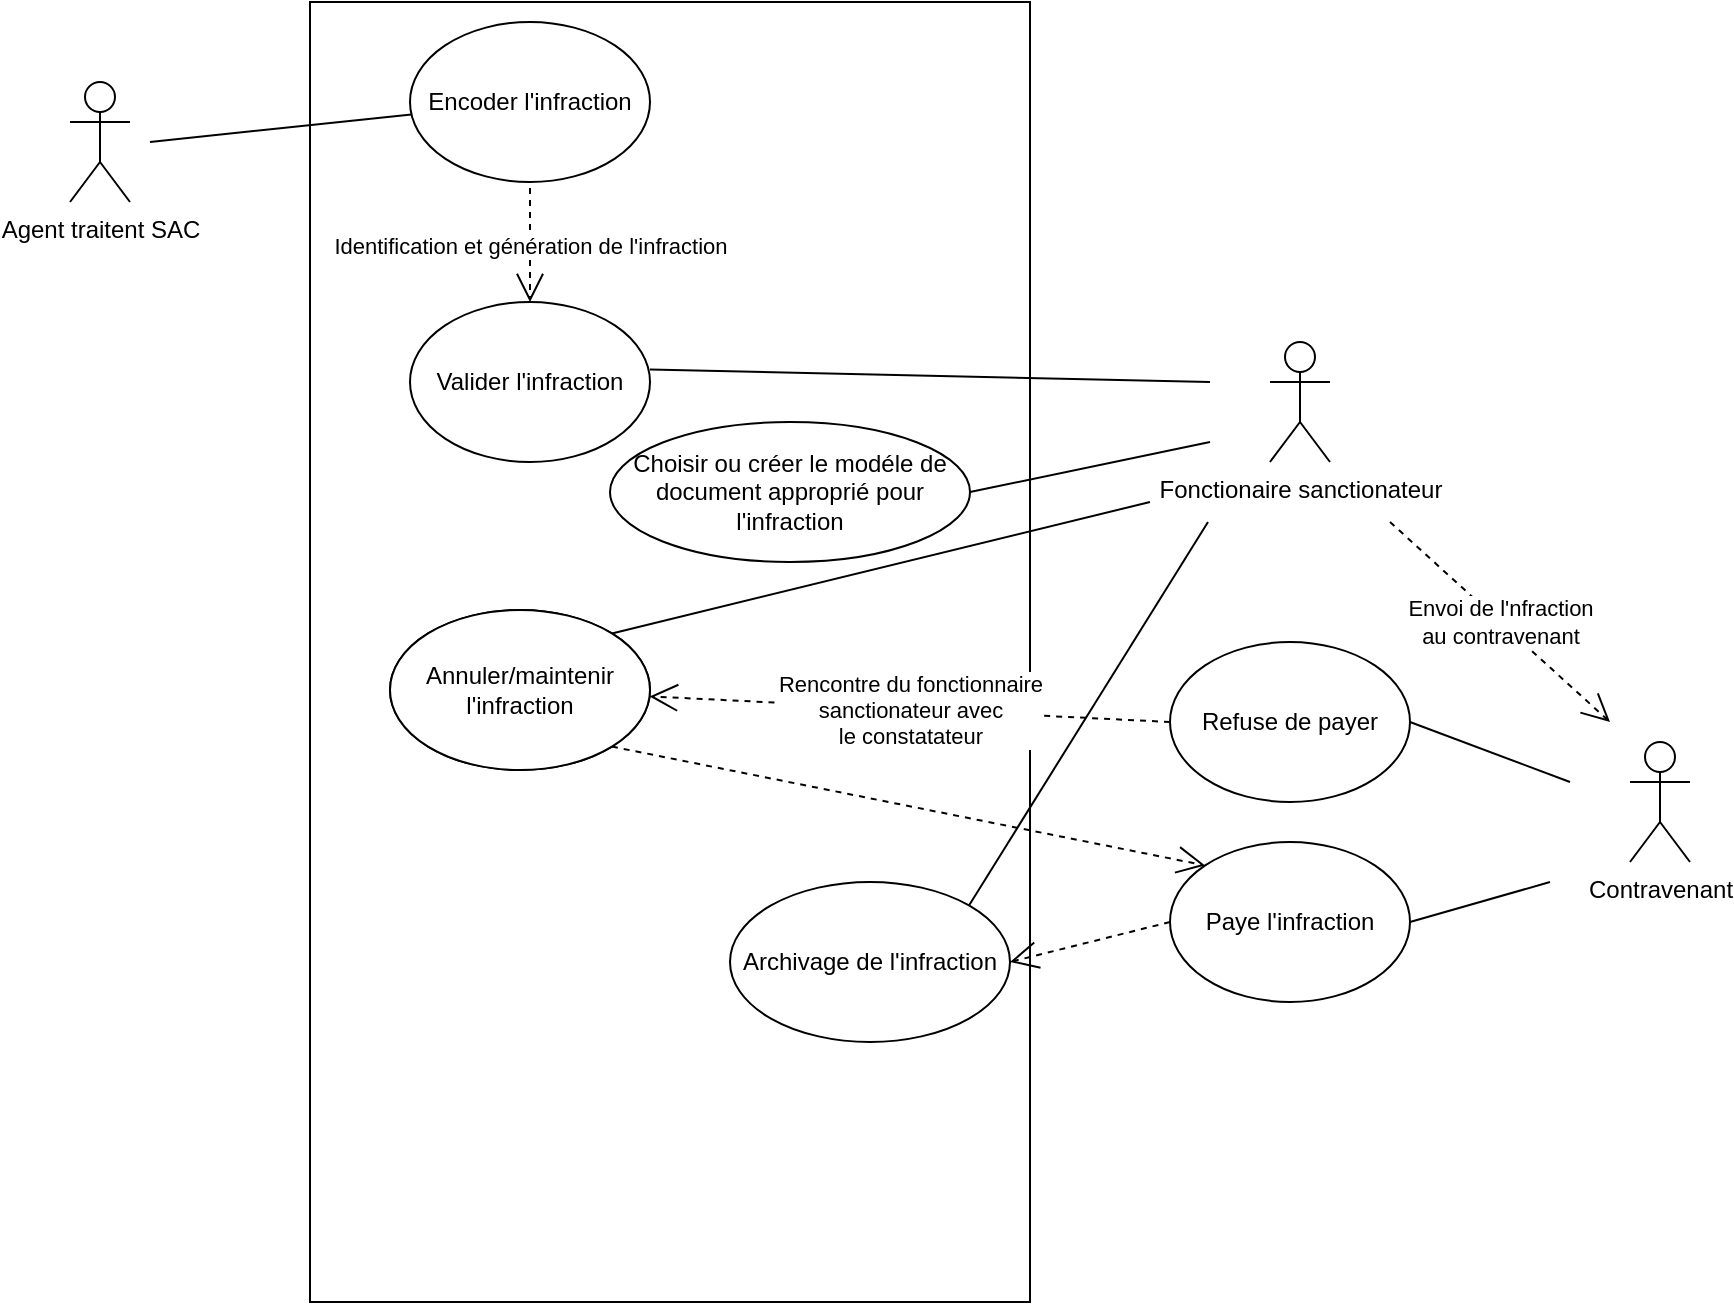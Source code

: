 <mxfile version="14.0.1" type="device"><diagram id="vqWLmbfG7zDpPXQGpx2R" name="Page-1"><mxGraphModel dx="1296" dy="741" grid="1" gridSize="10" guides="1" tooltips="1" connect="1" arrows="1" fold="1" page="1" pageScale="1" pageWidth="1169" pageHeight="827" math="0" shadow="0"><root><mxCell id="0"/><mxCell id="1" parent="0"/><mxCell id="i9TSKDWr_k6TBHocsImc-1" value="" style="rounded=0;whiteSpace=wrap;html=1;" parent="1" vertex="1"><mxGeometry x="250" y="30" width="360" height="650" as="geometry"/></mxCell><mxCell id="i9TSKDWr_k6TBHocsImc-2" value="Agent traitent SAC" style="shape=umlActor;verticalLabelPosition=bottom;verticalAlign=top;html=1;outlineConnect=0;" parent="1" vertex="1"><mxGeometry x="130" y="70" width="30" height="60" as="geometry"/></mxCell><mxCell id="i9TSKDWr_k6TBHocsImc-3" value="Contravenant" style="shape=umlActor;verticalLabelPosition=bottom;verticalAlign=top;html=1;outlineConnect=0;" parent="1" vertex="1"><mxGeometry x="910" y="400" width="30" height="60" as="geometry"/></mxCell><mxCell id="i9TSKDWr_k6TBHocsImc-6" value="Encoder l'infraction" style="ellipse;whiteSpace=wrap;html=1;" parent="1" vertex="1"><mxGeometry x="300" y="40" width="120" height="80" as="geometry"/></mxCell><mxCell id="i9TSKDWr_k6TBHocsImc-7" value="Valider l'infraction" style="ellipse;whiteSpace=wrap;html=1;" parent="1" vertex="1"><mxGeometry x="300" y="180" width="120" height="80" as="geometry"/></mxCell><mxCell id="-g8Fjo0KSN_tx2LibY1o-1" value="Choisir ou créer le modéle de document approprié pour l'infraction" style="ellipse;whiteSpace=wrap;html=1;" vertex="1" parent="1"><mxGeometry x="400" y="240" width="180" height="70" as="geometry"/></mxCell><mxCell id="-g8Fjo0KSN_tx2LibY1o-2" value="Identification et génération de l'infraction" style="endArrow=open;endSize=12;dashed=1;html=1;" edge="1" parent="1" target="i9TSKDWr_k6TBHocsImc-7"><mxGeometry width="160" relative="1" as="geometry"><mxPoint x="360" y="123" as="sourcePoint"/><mxPoint x="500" y="140" as="targetPoint"/></mxGeometry></mxCell><mxCell id="-g8Fjo0KSN_tx2LibY1o-5" value="" style="endArrow=none;html=1;" edge="1" parent="1" target="i9TSKDWr_k6TBHocsImc-6"><mxGeometry width="50" height="50" relative="1" as="geometry"><mxPoint x="170" y="100" as="sourcePoint"/><mxPoint x="230" y="60" as="targetPoint"/></mxGeometry></mxCell><mxCell id="-g8Fjo0KSN_tx2LibY1o-6" value="" style="endArrow=none;html=1;exitX=1;exitY=0.422;exitDx=0;exitDy=0;exitPerimeter=0;" edge="1" parent="1" source="i9TSKDWr_k6TBHocsImc-7"><mxGeometry width="50" height="50" relative="1" as="geometry"><mxPoint x="555" y="203.76" as="sourcePoint"/><mxPoint x="700" y="220" as="targetPoint"/></mxGeometry></mxCell><mxCell id="-g8Fjo0KSN_tx2LibY1o-7" value="" style="endArrow=none;html=1;exitX=1;exitY=0.5;exitDx=0;exitDy=0;" edge="1" parent="1" source="-g8Fjo0KSN_tx2LibY1o-1"><mxGeometry width="50" height="50" relative="1" as="geometry"><mxPoint x="570" y="313.76" as="sourcePoint"/><mxPoint x="700" y="250" as="targetPoint"/></mxGeometry></mxCell><mxCell id="-g8Fjo0KSN_tx2LibY1o-8" value="Annuler/maintenir l'infraction" style="ellipse;whiteSpace=wrap;html=1;" vertex="1" parent="1"><mxGeometry x="290" y="334" width="130" height="80" as="geometry"/></mxCell><mxCell id="-g8Fjo0KSN_tx2LibY1o-9" value="Paye l'infraction" style="ellipse;whiteSpace=wrap;html=1;" vertex="1" parent="1"><mxGeometry x="680" y="450" width="120" height="80" as="geometry"/></mxCell><mxCell id="-g8Fjo0KSN_tx2LibY1o-13" value="Fonctionaire sanctionateur" style="shape=umlActor;verticalLabelPosition=bottom;verticalAlign=top;html=1;outlineConnect=0;" vertex="1" parent="1"><mxGeometry x="730" y="200" width="30" height="60" as="geometry"/></mxCell><mxCell id="-g8Fjo0KSN_tx2LibY1o-14" value="&lt;div&gt;Envoi de l'nfraction&lt;/div&gt;&lt;div&gt;au contravenant&lt;/div&gt;" style="endArrow=open;endSize=12;dashed=1;html=1;" edge="1" parent="1"><mxGeometry width="160" relative="1" as="geometry"><mxPoint x="790" y="290" as="sourcePoint"/><mxPoint x="900" y="390" as="targetPoint"/></mxGeometry></mxCell><mxCell id="-g8Fjo0KSN_tx2LibY1o-15" value="" style="endArrow=none;html=1;exitX=1;exitY=0.5;exitDx=0;exitDy=0;" edge="1" parent="1" source="-g8Fjo0KSN_tx2LibY1o-9"><mxGeometry width="50" height="50" relative="1" as="geometry"><mxPoint x="820" y="368.76" as="sourcePoint"/><mxPoint x="870" y="470" as="targetPoint"/></mxGeometry></mxCell><mxCell id="-g8Fjo0KSN_tx2LibY1o-16" value="Refuse de payer" style="ellipse;whiteSpace=wrap;html=1;" vertex="1" parent="1"><mxGeometry x="680" y="350" width="120" height="80" as="geometry"/></mxCell><mxCell id="-g8Fjo0KSN_tx2LibY1o-17" value="" style="endArrow=none;html=1;exitX=1;exitY=0.5;exitDx=0;exitDy=0;" edge="1" parent="1" source="-g8Fjo0KSN_tx2LibY1o-16"><mxGeometry width="50" height="50" relative="1" as="geometry"><mxPoint x="805" y="510" as="sourcePoint"/><mxPoint x="880" y="420" as="targetPoint"/></mxGeometry></mxCell><mxCell id="-g8Fjo0KSN_tx2LibY1o-19" value="" style="endArrow=none;html=1;exitX=1;exitY=0;exitDx=0;exitDy=0;" edge="1" parent="1" source="-g8Fjo0KSN_tx2LibY1o-8"><mxGeometry width="50" height="50" relative="1" as="geometry"><mxPoint x="578.269" y="351.078" as="sourcePoint"/><mxPoint x="670" y="280" as="targetPoint"/></mxGeometry></mxCell><mxCell id="-g8Fjo0KSN_tx2LibY1o-20" value="&lt;div&gt;Rencontre du fonctionnaire&lt;/div&gt;&lt;div&gt;sanctionateur avec &lt;br&gt;&lt;/div&gt;&lt;div&gt;le constatateur&lt;br&gt;&lt;/div&gt;" style="endArrow=open;endSize=12;dashed=1;html=1;exitX=0;exitY=0.5;exitDx=0;exitDy=0;" edge="1" parent="1" source="-g8Fjo0KSN_tx2LibY1o-16" target="-g8Fjo0KSN_tx2LibY1o-8"><mxGeometry width="160" relative="1" as="geometry"><mxPoint x="650" y="490" as="sourcePoint"/><mxPoint x="650" y="570" as="targetPoint"/></mxGeometry></mxCell><mxCell id="-g8Fjo0KSN_tx2LibY1o-21" value="" style="endArrow=open;endSize=12;dashed=1;html=1;entryX=0;entryY=0;entryDx=0;entryDy=0;exitX=1;exitY=1;exitDx=0;exitDy=0;" edge="1" parent="1" source="-g8Fjo0KSN_tx2LibY1o-8" target="-g8Fjo0KSN_tx2LibY1o-9"><mxGeometry width="160" relative="1" as="geometry"><mxPoint x="694.14" y="431.65" as="sourcePoint"/><mxPoint x="549.998" y="359.998" as="targetPoint"/></mxGeometry></mxCell><mxCell id="-g8Fjo0KSN_tx2LibY1o-25" value="Annuler/maintenir l'infraction" style="ellipse;whiteSpace=wrap;html=1;" vertex="1" parent="1"><mxGeometry x="290" y="334" width="130" height="80" as="geometry"/></mxCell><mxCell id="-g8Fjo0KSN_tx2LibY1o-26" value="Archivage de l'infraction" style="ellipse;whiteSpace=wrap;html=1;" vertex="1" parent="1"><mxGeometry x="460" y="470" width="140" height="80" as="geometry"/></mxCell><mxCell id="-g8Fjo0KSN_tx2LibY1o-27" value="" style="endArrow=open;endSize=12;dashed=1;html=1;entryX=1;entryY=0.5;entryDx=0;entryDy=0;exitX=0;exitY=0.5;exitDx=0;exitDy=0;" edge="1" parent="1" source="-g8Fjo0KSN_tx2LibY1o-9" target="-g8Fjo0KSN_tx2LibY1o-26"><mxGeometry width="160" relative="1" as="geometry"><mxPoint x="463.908" y="499.998" as="sourcePoint"/><mxPoint x="759.995" y="559.791" as="targetPoint"/></mxGeometry></mxCell><mxCell id="-g8Fjo0KSN_tx2LibY1o-28" value="" style="endArrow=none;html=1;exitX=1;exitY=0;exitDx=0;exitDy=0;" edge="1" parent="1" source="-g8Fjo0KSN_tx2LibY1o-26"><mxGeometry width="50" height="50" relative="1" as="geometry"><mxPoint x="429.998" y="355.652" as="sourcePoint"/><mxPoint x="699" y="290" as="targetPoint"/></mxGeometry></mxCell></root></mxGraphModel></diagram></mxfile>
